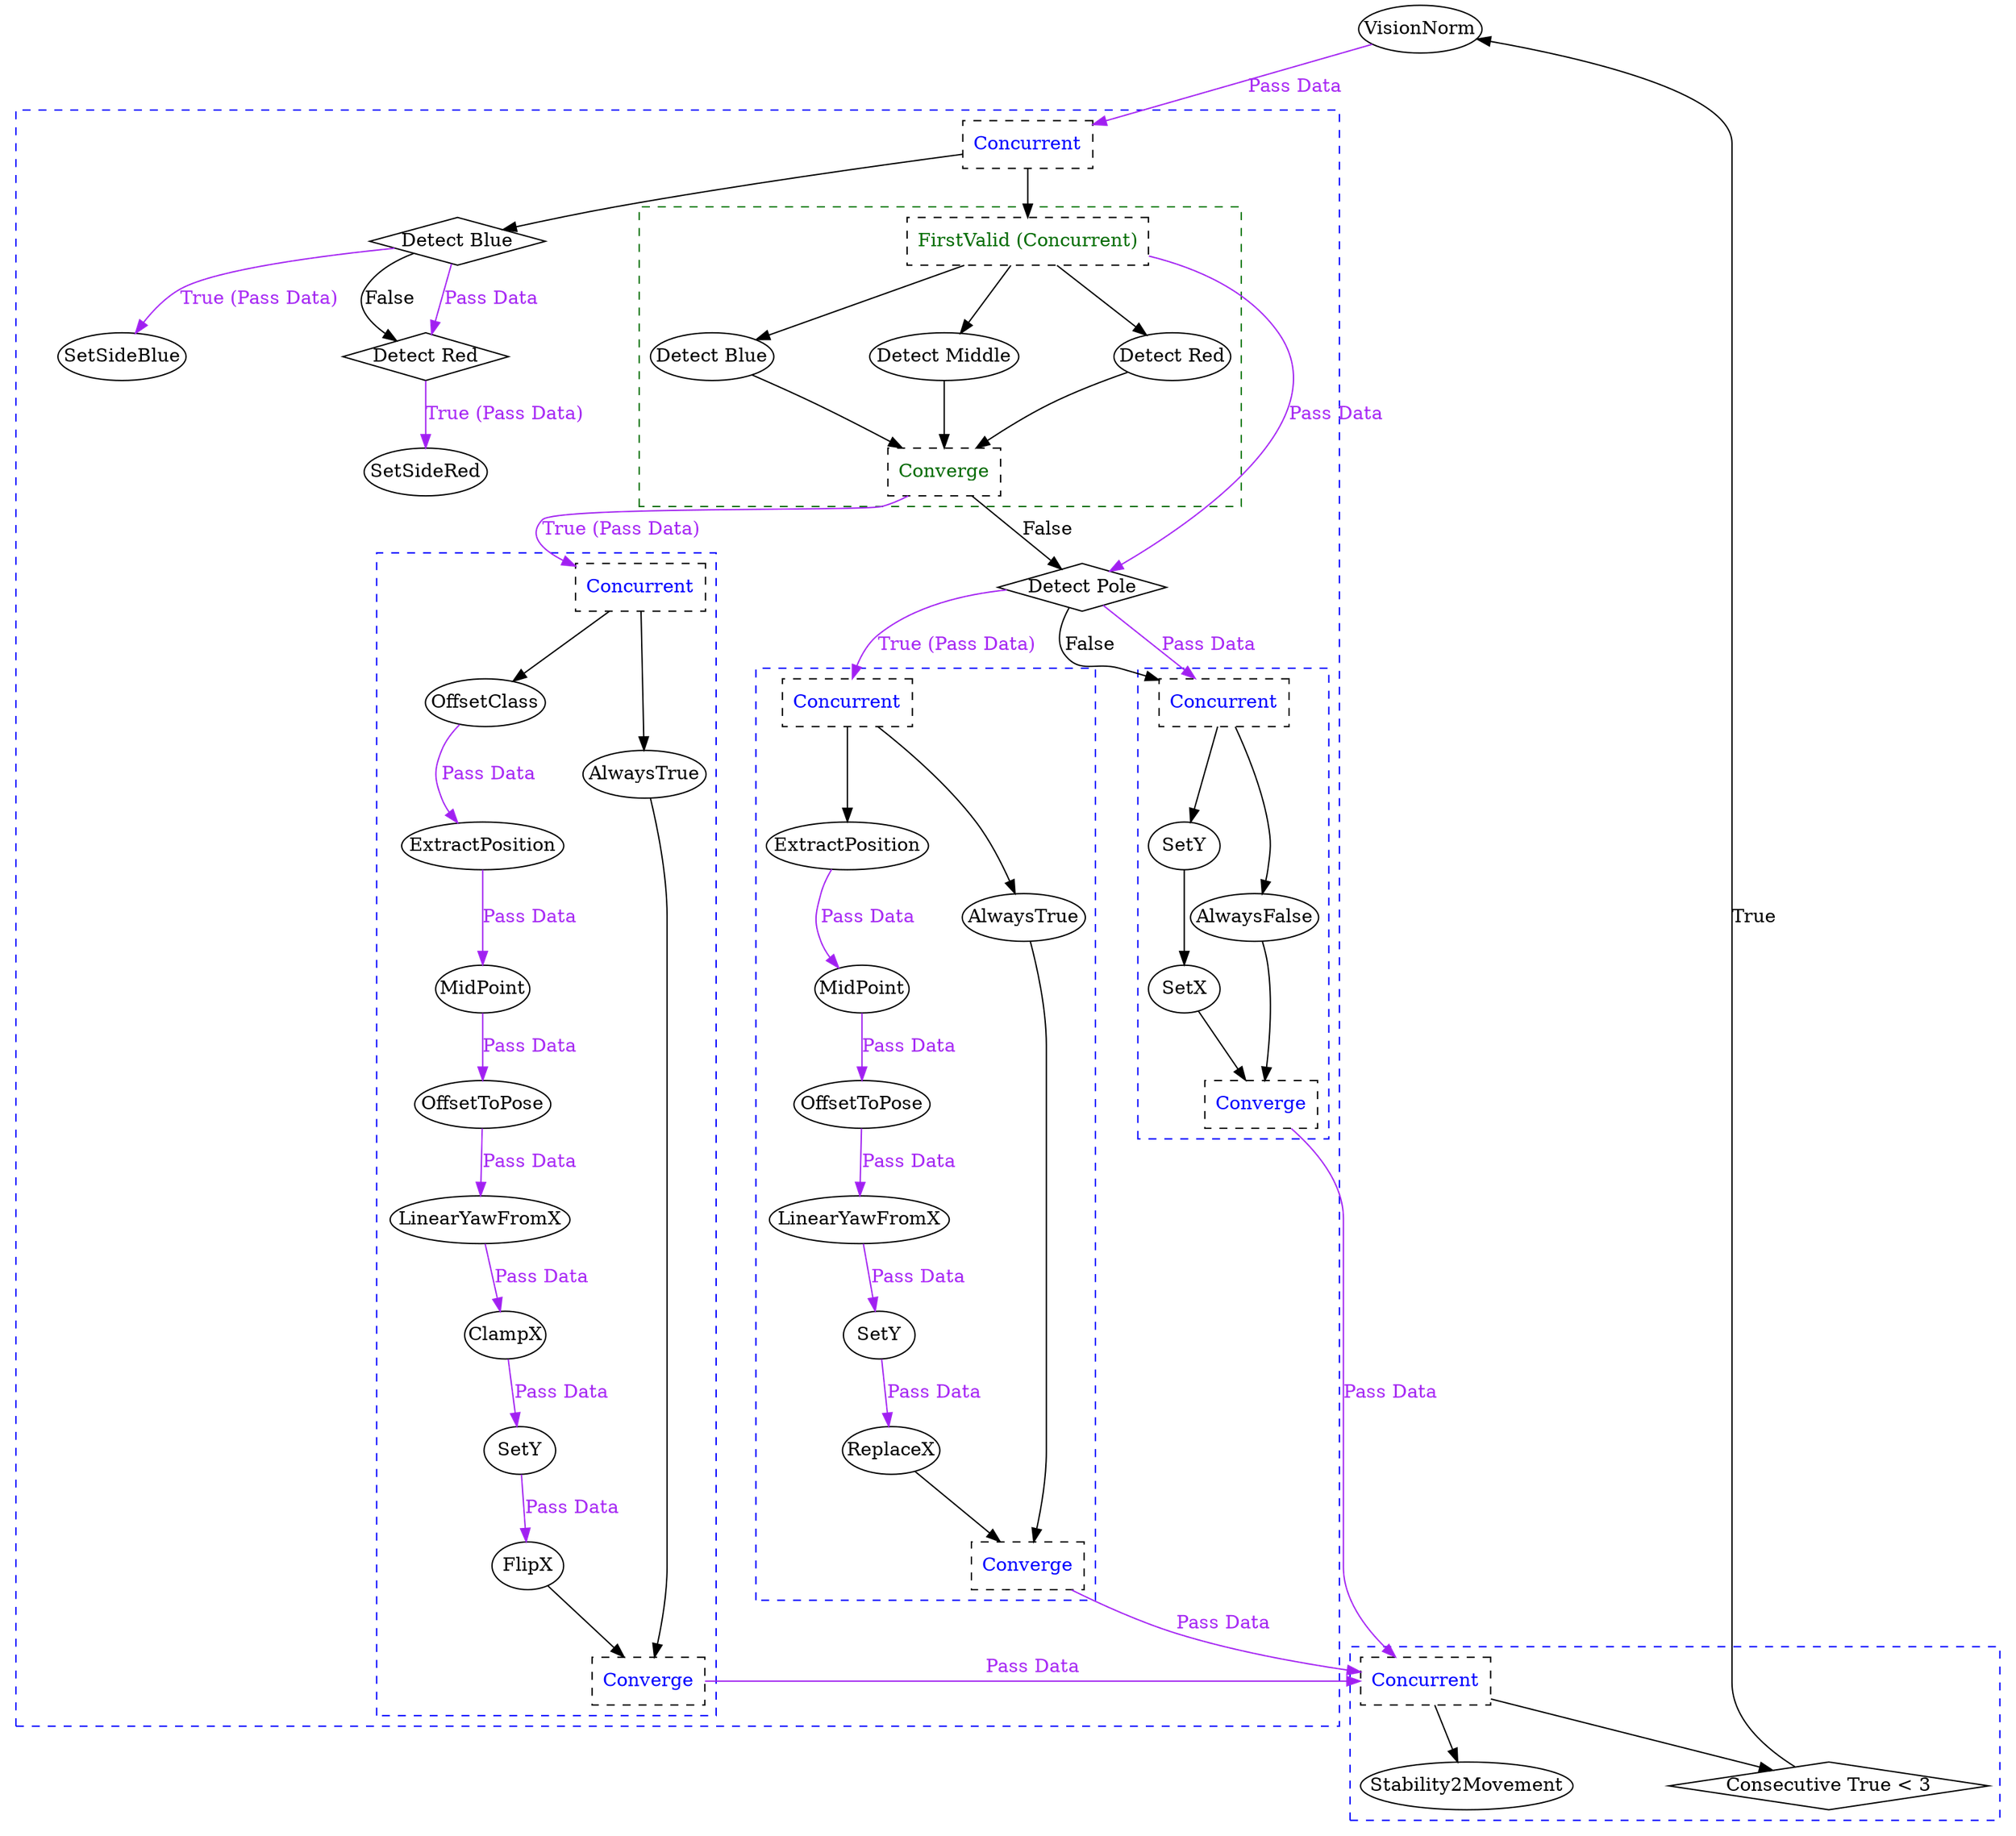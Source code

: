 digraph G {
	splines = true;
	nodesep = 1.0;
	bgcolor = "none"
	"ac9257e0-5233-461f-aaad-6985634f4e5a" [shape = diamond];
	subgraph "cluster_d3ed8771-5214-4343-8f82-0541c3691cfb" {
		style = dashed;
		color = blue;
		"c67ec1aa-94c5-4577-ad48-1b8e6acfb8b3" [shape = diamond];
		"84159df9-bac6-4a49-b53c-6b698dbf49c4" [shape = diamond];
		"abae452e-9348-4a50-b0a8-63fd41ddb9b6" [shape = diamond];
		"44fb7d70-66f4-4560-ae90-18d5bacca628" [shape = diamond];
		subgraph "cluster_5e0c95a2-db2c-4250-8d44-1d8adcc437dc" {
			style = dashed;
			color = blue;
			"09cff59d-47c6-4bba-978a-c31810aafa0f" -> "24f204cb-7ac7-46cb-8bc1-2f7be9994b66" [color = purple, fontcolor = purple, label = "Pass Data"];
			"9ffe5751-5f5a-4241-ae4e-5bf5f644be8a" -> "09cff59d-47c6-4bba-978a-c31810aafa0f" [color = purple, fontcolor = purple, label = "Pass Data"];
			"b74fa005-4aea-4adc-b8f4-f0a28ef2f4c4" -> "9ffe5751-5f5a-4241-ae4e-5bf5f644be8a" [color = purple, fontcolor = purple, label = "Pass Data"];
			"6766caf1-32a8-4adb-935a-40951b22dbad" -> "b74fa005-4aea-4adc-b8f4-f0a28ef2f4c4" [color = purple, fontcolor = purple, label = "Pass Data"];
			"f5384b67-5309-4cc4-a79b-f12b33cef3e9" -> "6766caf1-32a8-4adb-935a-40951b22dbad" [color = purple, fontcolor = purple, label = "Pass Data"];
			"ea2a2bf2-d1da-48db-a89f-d4e783091a7f" -> "f5384b67-5309-4cc4-a79b-f12b33cef3e9" [color = purple, fontcolor = purple, label = "Pass Data"];
			"42f8c27a-fc63-4fff-83ce-937389d1a388" -> "ea2a2bf2-d1da-48db-a89f-d4e783091a7f" [color = purple, fontcolor = purple, label = "Pass Data"];
			"56a0a8de-04f4-48e4-b247-1b81335ae896" -> "42f8c27a-fc63-4fff-83ce-937389d1a388";
			"56a0a8de-04f4-48e4-b247-1b81335ae896" -> "8e0e74bb-389d-43ae-9a2e-eab065efde9f";
			"24f204cb-7ac7-46cb-8bc1-2f7be9994b66" -> "ef573b44-0793-4d63-a025-bc08e61b12ab";
			"8e0e74bb-389d-43ae-9a2e-eab065efde9f" -> "ef573b44-0793-4d63-a025-bc08e61b12ab";
			"56a0a8de-04f4-48e4-b247-1b81335ae896" [label = "Concurrent", shape = box, fontcolor = blue, style = dashed];
			"42f8c27a-fc63-4fff-83ce-937389d1a388" [label = "OffsetClass", margin = 0];
			"ea2a2bf2-d1da-48db-a89f-d4e783091a7f" [label = "ExtractPosition", margin = 0];
			"f5384b67-5309-4cc4-a79b-f12b33cef3e9" [label = "MidPoint", margin = 0];
			"6766caf1-32a8-4adb-935a-40951b22dbad" [label = "OffsetToPose", margin = 0];
			"b74fa005-4aea-4adc-b8f4-f0a28ef2f4c4" [label = "LinearYawFromX", margin = 0];
			"9ffe5751-5f5a-4241-ae4e-5bf5f644be8a" [label = "ClampX", margin = 0];
			"09cff59d-47c6-4bba-978a-c31810aafa0f" [label = "SetY", margin = 0];
			"24f204cb-7ac7-46cb-8bc1-2f7be9994b66" [label = "FlipX", margin = 0];
			"8e0e74bb-389d-43ae-9a2e-eab065efde9f" [label = "AlwaysTrue", margin = 0];
			"ef573b44-0793-4d63-a025-bc08e61b12ab" [label = "Converge", shape = box, fontcolor = blue, style = dashed];
		}
		
		subgraph "cluster_c0644495-66e7-4d3a-8a7d-e0b20ed0f655" {
			style = dashed;
			color = blue;
			"c46cbe39-f523-4cf8-b936-9ff0ad15bfa2" -> "08dde652-de92-426d-8fc7-6f212776dbf4" [color = purple, fontcolor = purple, label = "Pass Data"];
			"c1e66de5-fde2-4ae8-928d-8016eb432092" -> "c46cbe39-f523-4cf8-b936-9ff0ad15bfa2" [color = purple, fontcolor = purple, label = "Pass Data"];
			"73fb8fce-d6d5-4128-ac8f-28977304192d" -> "c1e66de5-fde2-4ae8-928d-8016eb432092" [color = purple, fontcolor = purple, label = "Pass Data"];
			"f1d37a3b-5cf3-4ea2-ace6-775e10e51c8e" -> "73fb8fce-d6d5-4128-ac8f-28977304192d" [color = purple, fontcolor = purple, label = "Pass Data"];
			"927acaa8-161a-4665-8085-592ca26d96be" -> "f1d37a3b-5cf3-4ea2-ace6-775e10e51c8e" [color = purple, fontcolor = purple, label = "Pass Data"];
			"7303fa42-ae7e-4fe9-a0af-47e8030199f8" -> "927acaa8-161a-4665-8085-592ca26d96be";
			"7303fa42-ae7e-4fe9-a0af-47e8030199f8" -> "183a32bd-8707-4244-bcf1-66a49d4c2eb5";
			"08dde652-de92-426d-8fc7-6f212776dbf4" -> "46de0410-176c-4ec2-8f1a-23ad65fb1ca3";
			"183a32bd-8707-4244-bcf1-66a49d4c2eb5" -> "46de0410-176c-4ec2-8f1a-23ad65fb1ca3";
			"7303fa42-ae7e-4fe9-a0af-47e8030199f8" [label = "Concurrent", shape = box, fontcolor = blue, style = dashed];
			"927acaa8-161a-4665-8085-592ca26d96be" [label = "ExtractPosition", margin = 0];
			"f1d37a3b-5cf3-4ea2-ace6-775e10e51c8e" [label = "MidPoint", margin = 0];
			"73fb8fce-d6d5-4128-ac8f-28977304192d" [label = "OffsetToPose", margin = 0];
			"c1e66de5-fde2-4ae8-928d-8016eb432092" [label = "LinearYawFromX", margin = 0];
			"c46cbe39-f523-4cf8-b936-9ff0ad15bfa2" [label = "SetY", margin = 0];
			"08dde652-de92-426d-8fc7-6f212776dbf4" [label = "ReplaceX", margin = 0];
			"183a32bd-8707-4244-bcf1-66a49d4c2eb5" [label = "AlwaysTrue", margin = 0];
			"46de0410-176c-4ec2-8f1a-23ad65fb1ca3" [label = "Converge", shape = box, fontcolor = blue, style = dashed];
		}
		
		subgraph "cluster_4b237c21-2297-4afc-9e0f-c140cbb23128" {
			style = dashed;
			color = blue;
			"8ad66efd-1d8c-4011-bec0-b47f2355c7cf" -> "f9fa16f4-6893-44bb-99ba-6e72f32818d7" ;
			"dba185fa-0334-4d92-8862-cb0654106a34" -> "8ad66efd-1d8c-4011-bec0-b47f2355c7cf";
			"dba185fa-0334-4d92-8862-cb0654106a34" -> "e10a31af-d485-42b2-847b-ce23da155c1b";
			"f9fa16f4-6893-44bb-99ba-6e72f32818d7" -> "146235c6-2149-4b33-a683-80746c812c1d";
			"e10a31af-d485-42b2-847b-ce23da155c1b" -> "146235c6-2149-4b33-a683-80746c812c1d";
			"dba185fa-0334-4d92-8862-cb0654106a34" [label = "Concurrent", shape = box, fontcolor = blue, style = dashed];
			"8ad66efd-1d8c-4011-bec0-b47f2355c7cf" [label = "SetY", margin = 0];
			"f9fa16f4-6893-44bb-99ba-6e72f32818d7" [label = "SetX", margin = 0];
			"e10a31af-d485-42b2-847b-ce23da155c1b" [label = "AlwaysFalse", margin = 0];
			"146235c6-2149-4b33-a683-80746c812c1d" [label = "Converge", shape = box, fontcolor = blue, style = dashed];
		}
		
		subgraph "cluster_a37f9294-21c3-4258-afae-6735a12e1f9a" {
			style = dashed;
			color = darkgreen;
			"df5e7c8f-8669-46bf-a751-886d0ea6edf6" -> "a82ef471-8eb3-440f-84f2-3279a94db453";
			"df5e7c8f-8669-46bf-a751-886d0ea6edf6" -> "3ea06504-5a36-48c8-8c92-98d565039c5c";
			"df5e7c8f-8669-46bf-a751-886d0ea6edf6" -> "c5648ff8-4c98-4f52-93b9-f8d725e5cbd6";
			"a82ef471-8eb3-440f-84f2-3279a94db453" -> "44fb7d70-66f4-4560-ae90-18d5bacca628";
			"3ea06504-5a36-48c8-8c92-98d565039c5c" -> "44fb7d70-66f4-4560-ae90-18d5bacca628";
			"c5648ff8-4c98-4f52-93b9-f8d725e5cbd6" -> "44fb7d70-66f4-4560-ae90-18d5bacca628";
			"df5e7c8f-8669-46bf-a751-886d0ea6edf6" [label = "FirstValid (Concurrent)", shape = box, fontcolor = darkgreen, style = dashed];
			"a82ef471-8eb3-440f-84f2-3279a94db453" [label = "Detect Blue", margin = 0];
			"3ea06504-5a36-48c8-8c92-98d565039c5c" [label = "Detect Middle", margin = 0];
			"c5648ff8-4c98-4f52-93b9-f8d725e5cbd6" [label = "Detect Red", margin = 0];
			"44fb7d70-66f4-4560-ae90-18d5bacca628" [label = "Converge", shape = box, fontcolor = darkgreen, style = dashed];
		}
		
		"c67ec1aa-94c5-4577-ad48-1b8e6acfb8b3" -> "ae96e45f-849f-4d43-9838-d49c67b2a886" [color = purple, fontcolor = purple, label = "True (Pass Data)"];
		"84159df9-bac6-4a49-b53c-6b698dbf49c4" -> "14f05c32-c03f-43a9-8fdb-a9e72803f487" [color = purple, fontcolor = purple, label = "True (Pass Data)"];
		"84159df9-bac6-4a49-b53c-6b698dbf49c4" -> "c67ec1aa-94c5-4577-ad48-1b8e6acfb8b3" [label = "False"];
		"84159df9-bac6-4a49-b53c-6b698dbf49c4" -> "c67ec1aa-94c5-4577-ad48-1b8e6acfb8b3" [color = purple, fontcolor = purple, label = "Pass Data"];
		"abae452e-9348-4a50-b0a8-63fd41ddb9b6" -> "7303fa42-ae7e-4fe9-a0af-47e8030199f8" [color = purple, fontcolor = purple, label = "True (Pass Data)"];
		"abae452e-9348-4a50-b0a8-63fd41ddb9b6" -> "dba185fa-0334-4d92-8862-cb0654106a34" [label = "False"];
		"abae452e-9348-4a50-b0a8-63fd41ddb9b6" -> "dba185fa-0334-4d92-8862-cb0654106a34" [color = purple, fontcolor = purple, label = "Pass Data"];
		"44fb7d70-66f4-4560-ae90-18d5bacca628" -> "56a0a8de-04f4-48e4-b247-1b81335ae896" [color = purple, fontcolor = purple, label = "True (Pass Data)"];
		"44fb7d70-66f4-4560-ae90-18d5bacca628" -> "abae452e-9348-4a50-b0a8-63fd41ddb9b6" [label = "False"];
		"df5e7c8f-8669-46bf-a751-886d0ea6edf6" -> "abae452e-9348-4a50-b0a8-63fd41ddb9b6" [color = purple, fontcolor = purple, label = "Pass Data"];
		"7886edcc-0822-463e-a6e7-12c5b7d2ace2" -> "84159df9-bac6-4a49-b53c-6b698dbf49c4";
		"7886edcc-0822-463e-a6e7-12c5b7d2ace2" -> "df5e7c8f-8669-46bf-a751-886d0ea6edf6";
		"7886edcc-0822-463e-a6e7-12c5b7d2ace2" [label = "Concurrent", shape = box, fontcolor = blue, style = dashed];
		"14f05c32-c03f-43a9-8fdb-a9e72803f487" [label = "SetSideBlue", margin = 0];
		"ae96e45f-849f-4d43-9838-d49c67b2a886" [label = "SetSideRed", margin = 0];
		"c67ec1aa-94c5-4577-ad48-1b8e6acfb8b3" [label = "Detect Red", margin = 0];
		"84159df9-bac6-4a49-b53c-6b698dbf49c4" [label = "Detect Blue", margin = 0];
		"abae452e-9348-4a50-b0a8-63fd41ddb9b6" [label = "Detect Pole", margin = 0];
	}
	
	subgraph "cluster_2c1f1263-8fe1-4342-a36a-e3573d24b957" {
		style = dashed;
		color = blue;
		"65c5db77-175a-4a64-9484-f16952baad9f" -> "9f299fb1-89a5-43c6-a026-40a85cd1e56c";
		"65c5db77-175a-4a64-9484-f16952baad9f" -> "ac9257e0-5233-461f-aaad-6985634f4e5a";
		"65c5db77-175a-4a64-9484-f16952baad9f" [label = "Concurrent", shape = box, fontcolor = blue, style = dashed];
		"9f299fb1-89a5-43c6-a026-40a85cd1e56c" [label = "Stability2Movement", margin = 0];
		"ac9257e0-5233-461f-aaad-6985634f4e5a" [label = "Consecutive True < 3", margin = 0];
	}
	
	"ef573b44-0793-4d63-a025-bc08e61b12ab" -> "65c5db77-175a-4a64-9484-f16952baad9f" [color = purple, fontcolor = purple, label = "Pass Data"];
	"46de0410-176c-4ec2-8f1a-23ad65fb1ca3" -> "65c5db77-175a-4a64-9484-f16952baad9f" [color = purple, fontcolor = purple, label = "Pass Data"];
	"146235c6-2149-4b33-a683-80746c812c1d" -> "65c5db77-175a-4a64-9484-f16952baad9f" [color = purple, fontcolor = purple, label = "Pass Data"];
	"7048d888-08e5-4232-84f5-4cc0d98aa3e9" -> "7886edcc-0822-463e-a6e7-12c5b7d2ace2" [color = purple, fontcolor = purple, label = "Pass Data"];
	"ac9257e0-5233-461f-aaad-6985634f4e5a" -> "7048d888-08e5-4232-84f5-4cc0d98aa3e9" [label = "True"];
	"7048d888-08e5-4232-84f5-4cc0d98aa3e9" [label = "VisionNorm", margin = 0];
}
